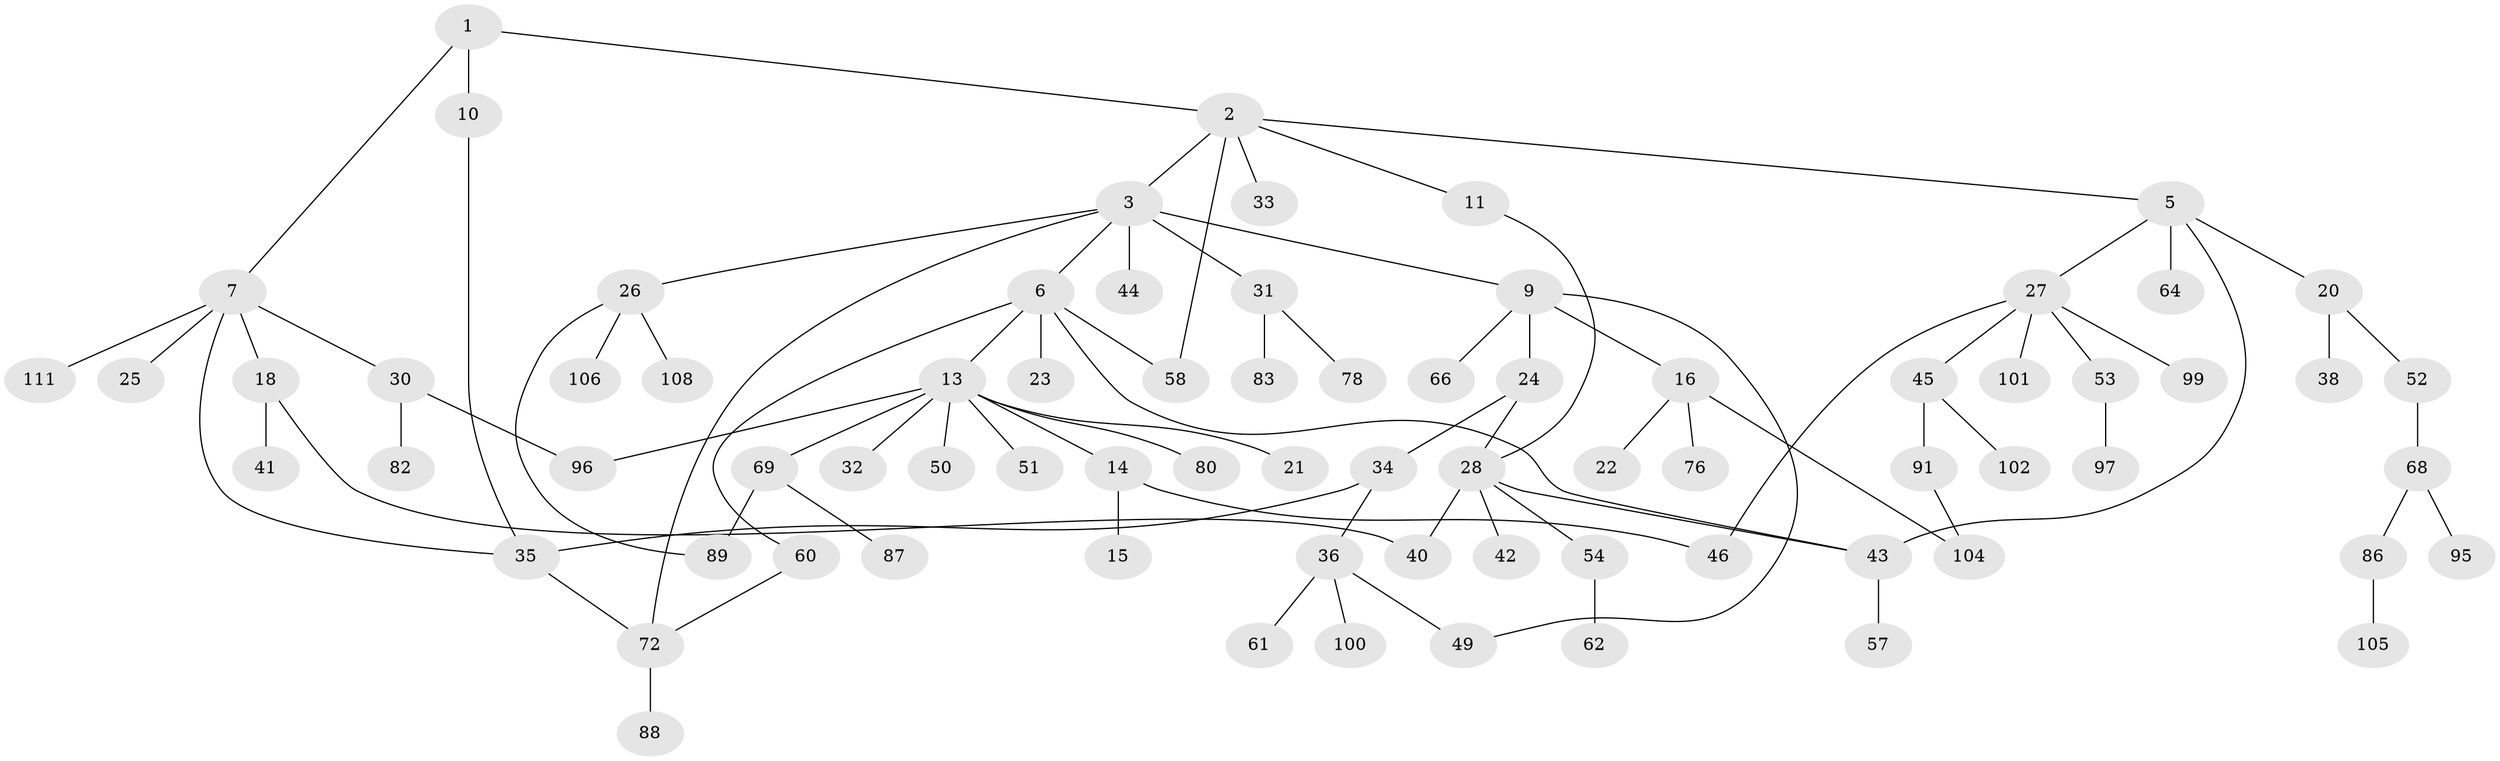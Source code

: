 // Generated by graph-tools (version 1.1) at 2025/23/03/03/25 07:23:33]
// undirected, 76 vertices, 89 edges
graph export_dot {
graph [start="1"]
  node [color=gray90,style=filled];
  1;
  2 [super="+81"];
  3 [super="+4"];
  5 [super="+8"];
  6 [super="+12"];
  7 [super="+29"];
  9 [super="+48"];
  10 [super="+37"];
  11 [super="+79"];
  13 [super="+19"];
  14 [super="+17"];
  15;
  16 [super="+59"];
  18;
  20 [super="+93"];
  21;
  22;
  23;
  24;
  25;
  26 [super="+107"];
  27 [super="+39"];
  28 [super="+63"];
  30 [super="+73"];
  31 [super="+67"];
  32;
  33;
  34 [super="+109"];
  35 [super="+70"];
  36 [super="+110"];
  38;
  40 [super="+56"];
  41 [super="+84"];
  42;
  43 [super="+47"];
  44;
  45 [super="+94"];
  46 [super="+103"];
  49 [super="+75"];
  50;
  51;
  52 [super="+55"];
  53 [super="+90"];
  54;
  57;
  58;
  60;
  61 [super="+65"];
  62 [super="+74"];
  64;
  66;
  68 [super="+71"];
  69 [super="+85"];
  72 [super="+77"];
  76;
  78 [super="+92"];
  80;
  82;
  83;
  86;
  87;
  88;
  89 [super="+98"];
  91;
  95;
  96;
  97;
  99;
  100;
  101;
  102 [super="+112"];
  104;
  105;
  106;
  108;
  111;
  1 -- 2;
  1 -- 7;
  1 -- 10;
  2 -- 3;
  2 -- 5;
  2 -- 11;
  2 -- 33;
  2 -- 58;
  3 -- 9;
  3 -- 31;
  3 -- 72;
  3 -- 26;
  3 -- 44;
  3 -- 6;
  5 -- 43;
  5 -- 64;
  5 -- 27;
  5 -- 20;
  6 -- 23;
  6 -- 58;
  6 -- 43;
  6 -- 60;
  6 -- 13;
  7 -- 18;
  7 -- 25;
  7 -- 30;
  7 -- 111;
  7 -- 35;
  9 -- 16;
  9 -- 24;
  9 -- 49;
  9 -- 66;
  10 -- 35;
  11 -- 28;
  13 -- 14;
  13 -- 32;
  13 -- 50;
  13 -- 51;
  13 -- 69;
  13 -- 80;
  13 -- 96;
  13 -- 21;
  14 -- 15;
  14 -- 46;
  16 -- 22;
  16 -- 104;
  16 -- 76;
  18 -- 40;
  18 -- 41;
  20 -- 38;
  20 -- 52;
  24 -- 28;
  24 -- 34;
  26 -- 106;
  26 -- 108;
  26 -- 89;
  27 -- 45;
  27 -- 46;
  27 -- 99;
  27 -- 53;
  27 -- 101;
  28 -- 42;
  28 -- 54;
  28 -- 40;
  28 -- 43;
  30 -- 82;
  30 -- 96;
  31 -- 78;
  31 -- 83;
  34 -- 36;
  34 -- 35;
  35 -- 72;
  36 -- 61;
  36 -- 100;
  36 -- 49;
  43 -- 57;
  45 -- 91;
  45 -- 102;
  52 -- 68;
  53 -- 97;
  54 -- 62;
  60 -- 72;
  68 -- 86;
  68 -- 95;
  69 -- 89;
  69 -- 87;
  72 -- 88;
  86 -- 105;
  91 -- 104;
}
